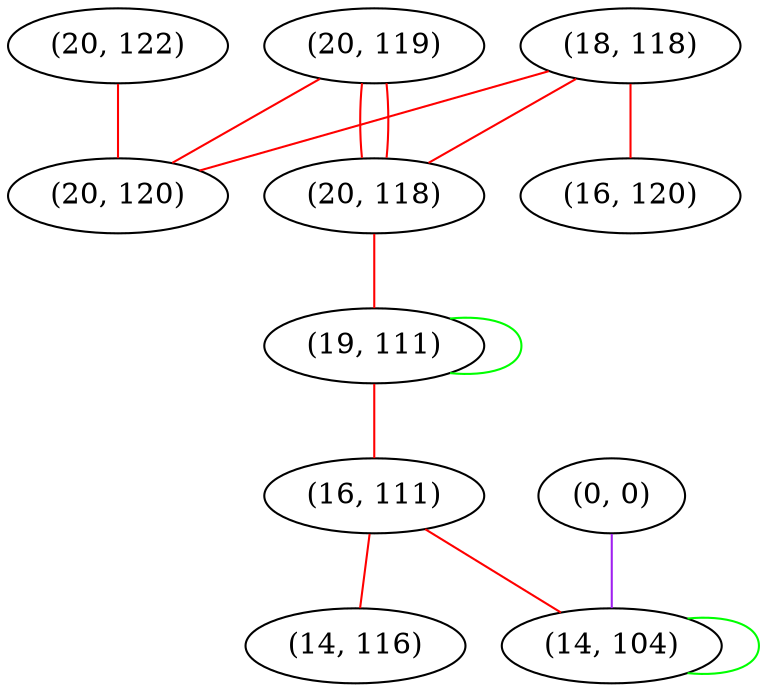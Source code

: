 graph "" {
"(20, 122)";
"(20, 119)";
"(18, 118)";
"(20, 118)";
"(20, 120)";
"(19, 111)";
"(0, 0)";
"(16, 111)";
"(14, 116)";
"(16, 120)";
"(14, 104)";
"(20, 122)" -- "(20, 120)"  [color=red, key=0, weight=1];
"(20, 119)" -- "(20, 118)"  [color=red, key=0, weight=1];
"(20, 119)" -- "(20, 118)"  [color=red, key=1, weight=1];
"(20, 119)" -- "(20, 120)"  [color=red, key=0, weight=1];
"(18, 118)" -- "(16, 120)"  [color=red, key=0, weight=1];
"(18, 118)" -- "(20, 118)"  [color=red, key=0, weight=1];
"(18, 118)" -- "(20, 120)"  [color=red, key=0, weight=1];
"(20, 118)" -- "(19, 111)"  [color=red, key=0, weight=1];
"(19, 111)" -- "(19, 111)"  [color=green, key=0, weight=2];
"(19, 111)" -- "(16, 111)"  [color=red, key=0, weight=1];
"(0, 0)" -- "(14, 104)"  [color=purple, key=0, weight=4];
"(16, 111)" -- "(14, 116)"  [color=red, key=0, weight=1];
"(16, 111)" -- "(14, 104)"  [color=red, key=0, weight=1];
"(14, 104)" -- "(14, 104)"  [color=green, key=0, weight=2];
}
